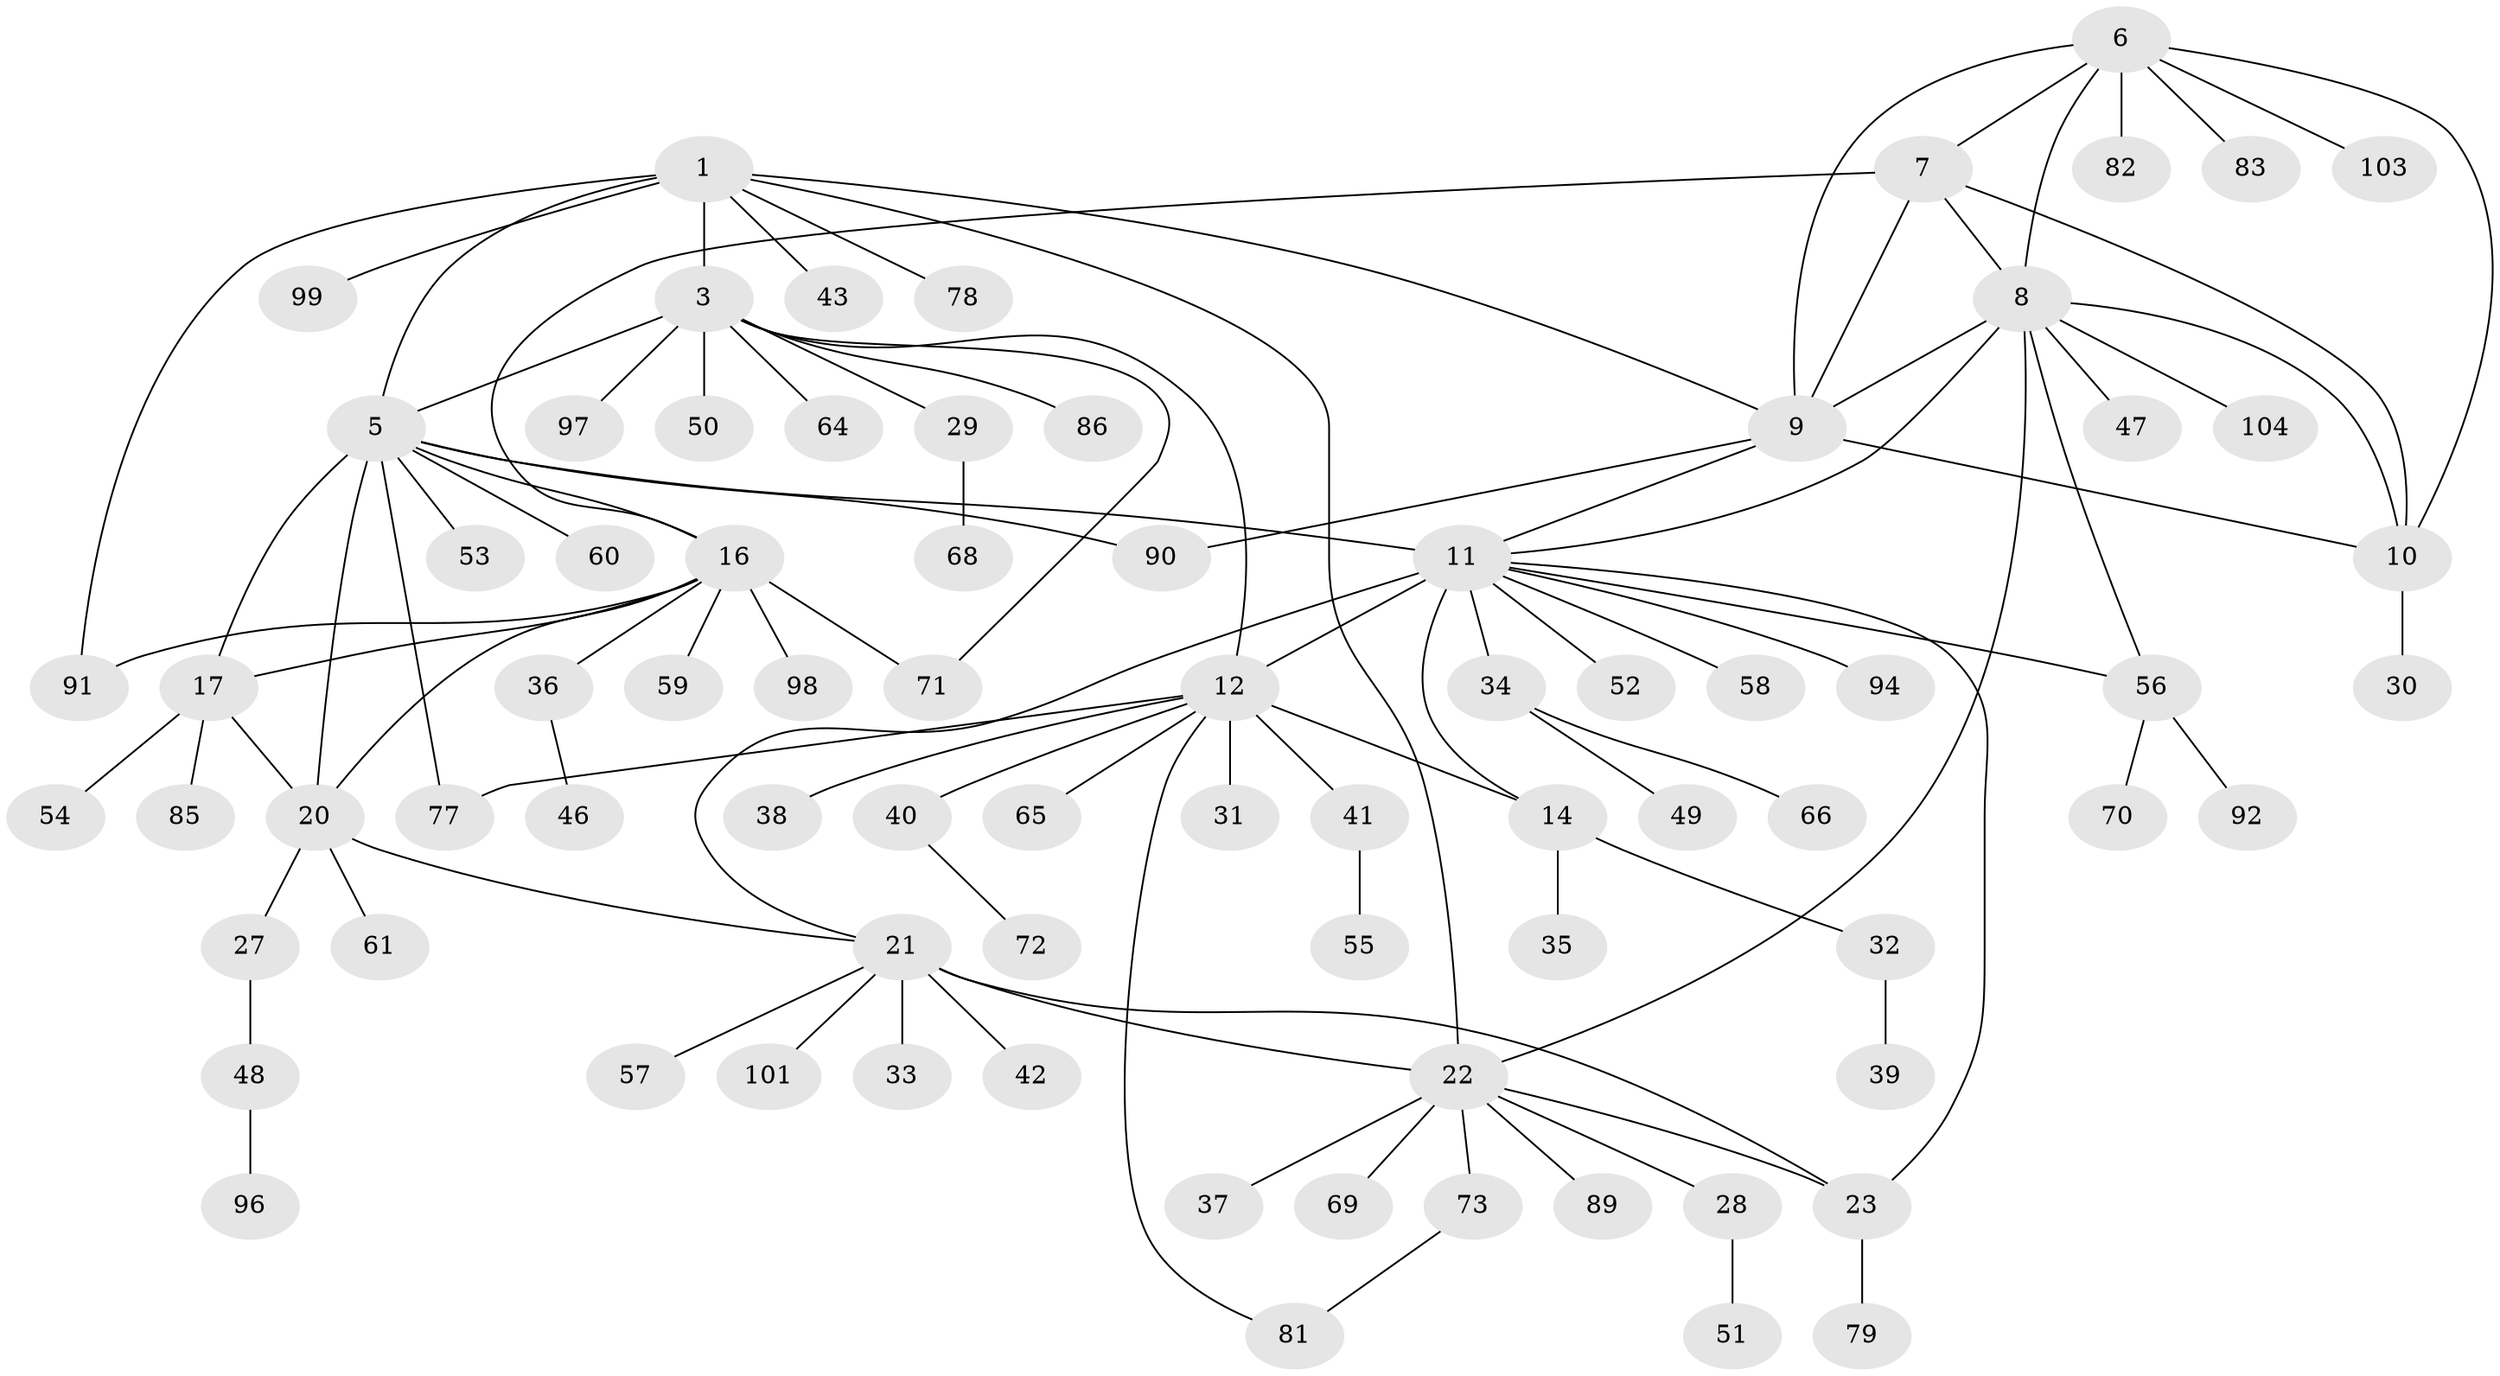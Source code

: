 // original degree distribution, {6: 0.057692307692307696, 8: 0.0673076923076923, 7: 0.038461538461538464, 5: 0.019230769230769232, 9: 0.028846153846153848, 11: 0.009615384615384616, 10: 0.009615384615384616, 4: 0.038461538461538464, 2: 0.1346153846153846, 3: 0.04807692307692308, 1: 0.5480769230769231}
// Generated by graph-tools (version 1.1) at 2025/11/02/27/25 16:11:33]
// undirected, 79 vertices, 104 edges
graph export_dot {
graph [start="1"]
  node [color=gray90,style=filled];
  1 [super="+2"];
  3 [super="+4"];
  5 [super="+18"];
  6 [super="+76"];
  7 [super="+74"];
  8 [super="+26"];
  9 [super="+67"];
  10;
  11 [super="+15"];
  12 [super="+13"];
  14;
  16 [super="+88"];
  17 [super="+19"];
  20 [super="+63"];
  21 [super="+24"];
  22 [super="+25"];
  23 [super="+62"];
  27 [super="+45"];
  28;
  29 [super="+93"];
  30;
  31;
  32;
  33;
  34 [super="+44"];
  35;
  36 [super="+100"];
  37;
  38;
  39;
  40 [super="+87"];
  41;
  42;
  43;
  46;
  47;
  48 [super="+75"];
  49;
  50;
  51 [super="+95"];
  52;
  53;
  54;
  55;
  56 [super="+80"];
  57;
  58;
  59;
  60;
  61;
  64;
  65;
  66;
  68;
  69;
  70;
  71;
  72;
  73 [super="+84"];
  77;
  78;
  79;
  81;
  82 [super="+102"];
  83;
  85;
  86;
  89;
  90;
  91;
  92;
  94;
  96;
  97;
  98;
  99;
  101;
  103;
  104;
  1 -- 3 [weight=4];
  1 -- 5 [weight=2];
  1 -- 78;
  1 -- 91;
  1 -- 99;
  1 -- 9;
  1 -- 43;
  1 -- 22;
  3 -- 5 [weight=2];
  3 -- 29;
  3 -- 50;
  3 -- 64;
  3 -- 86;
  3 -- 97;
  3 -- 71;
  3 -- 12;
  5 -- 77;
  5 -- 16;
  5 -- 17 [weight=2];
  5 -- 20;
  5 -- 53;
  5 -- 90;
  5 -- 60;
  5 -- 11;
  6 -- 7;
  6 -- 8;
  6 -- 9;
  6 -- 10;
  6 -- 82;
  6 -- 83;
  6 -- 103;
  7 -- 8;
  7 -- 9;
  7 -- 10;
  7 -- 16;
  8 -- 9;
  8 -- 10;
  8 -- 22;
  8 -- 56;
  8 -- 11;
  8 -- 104;
  8 -- 47;
  9 -- 10;
  9 -- 90;
  9 -- 11;
  10 -- 30;
  11 -- 12 [weight=4];
  11 -- 14 [weight=2];
  11 -- 21;
  11 -- 34;
  11 -- 58;
  11 -- 52;
  11 -- 94;
  11 -- 23;
  11 -- 56;
  12 -- 14 [weight=2];
  12 -- 38;
  12 -- 41;
  12 -- 65;
  12 -- 40;
  12 -- 77;
  12 -- 81;
  12 -- 31;
  14 -- 32;
  14 -- 35;
  16 -- 17 [weight=2];
  16 -- 20;
  16 -- 36;
  16 -- 59;
  16 -- 71;
  16 -- 91;
  16 -- 98;
  17 -- 20 [weight=2];
  17 -- 54;
  17 -- 85;
  20 -- 21;
  20 -- 27;
  20 -- 61;
  21 -- 22 [weight=4];
  21 -- 23 [weight=2];
  21 -- 33;
  21 -- 101;
  21 -- 42;
  21 -- 57;
  22 -- 23 [weight=2];
  22 -- 28;
  22 -- 69;
  22 -- 73;
  22 -- 37;
  22 -- 89;
  23 -- 79;
  27 -- 48;
  28 -- 51;
  29 -- 68;
  32 -- 39;
  34 -- 49;
  34 -- 66;
  36 -- 46;
  40 -- 72;
  41 -- 55;
  48 -- 96;
  56 -- 70;
  56 -- 92;
  73 -- 81;
}
